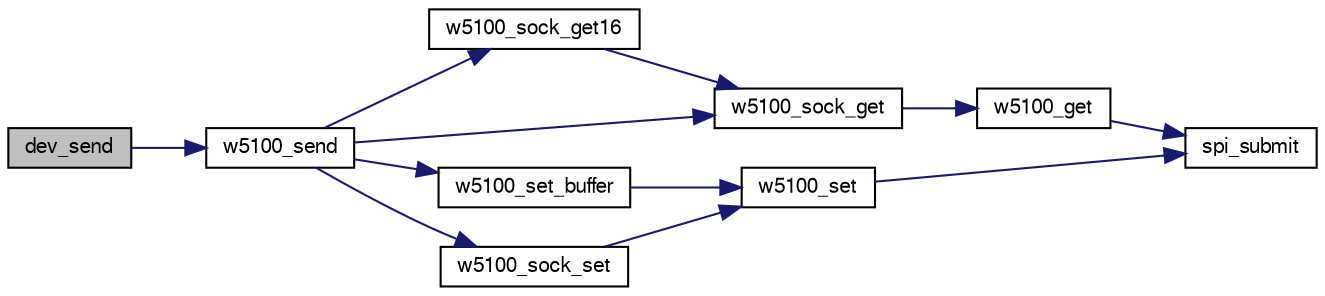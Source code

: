digraph "dev_send"
{
  edge [fontname="FreeSans",fontsize="10",labelfontname="FreeSans",labelfontsize="10"];
  node [fontname="FreeSans",fontsize="10",shape=record];
  rankdir="LR";
  Node1 [label="dev_send",height=0.2,width=0.4,color="black", fillcolor="grey75", style="filled", fontcolor="black"];
  Node1 -> Node2 [color="midnightblue",fontsize="10",style="solid",fontname="FreeSans"];
  Node2 [label="w5100_send",height=0.2,width=0.4,color="black", fillcolor="white", style="filled",URL="$w5100_8c.html#ac5b78f6ff9ae6c8cd4a286b9b45f7d5e"];
  Node2 -> Node3 [color="midnightblue",fontsize="10",style="solid",fontname="FreeSans"];
  Node3 [label="w5100_sock_get16",height=0.2,width=0.4,color="black", fillcolor="white", style="filled",URL="$w5100_8c.html#ac3249d8a1bb38835870a1fc6a8c61524"];
  Node3 -> Node4 [color="midnightblue",fontsize="10",style="solid",fontname="FreeSans"];
  Node4 [label="w5100_sock_get",height=0.2,width=0.4,color="black", fillcolor="white", style="filled",URL="$w5100_8c.html#aa329ee90cfec600285df9d7382a2c623"];
  Node4 -> Node5 [color="midnightblue",fontsize="10",style="solid",fontname="FreeSans"];
  Node5 [label="w5100_get",height=0.2,width=0.4,color="black", fillcolor="white", style="filled",URL="$w5100_8c.html#adc92dea40c158d4eb47238bb053ef8b1"];
  Node5 -> Node6 [color="midnightblue",fontsize="10",style="solid",fontname="FreeSans"];
  Node6 [label="spi_submit",height=0.2,width=0.4,color="black", fillcolor="white", style="filled",URL="$group__spi.html#ga5d383931766cb373ebad0b8bc26d439d",tooltip="Submit SPI transaction. "];
  Node2 -> Node7 [color="midnightblue",fontsize="10",style="solid",fontname="FreeSans"];
  Node7 [label="w5100_set_buffer",height=0.2,width=0.4,color="black", fillcolor="white", style="filled",URL="$w5100_8c.html#a0e5e1246b804cc518d06492f384ae50d"];
  Node7 -> Node8 [color="midnightblue",fontsize="10",style="solid",fontname="FreeSans"];
  Node8 [label="w5100_set",height=0.2,width=0.4,color="black", fillcolor="white", style="filled",URL="$w5100_8c.html#acf688d7d46d5a20eb893df94ba4b2f5c"];
  Node8 -> Node6 [color="midnightblue",fontsize="10",style="solid",fontname="FreeSans"];
  Node2 -> Node9 [color="midnightblue",fontsize="10",style="solid",fontname="FreeSans"];
  Node9 [label="w5100_sock_set",height=0.2,width=0.4,color="black", fillcolor="white", style="filled",URL="$w5100_8c.html#add4fef731325e39e35816a0372d6e9c6"];
  Node9 -> Node8 [color="midnightblue",fontsize="10",style="solid",fontname="FreeSans"];
  Node2 -> Node4 [color="midnightblue",fontsize="10",style="solid",fontname="FreeSans"];
}
